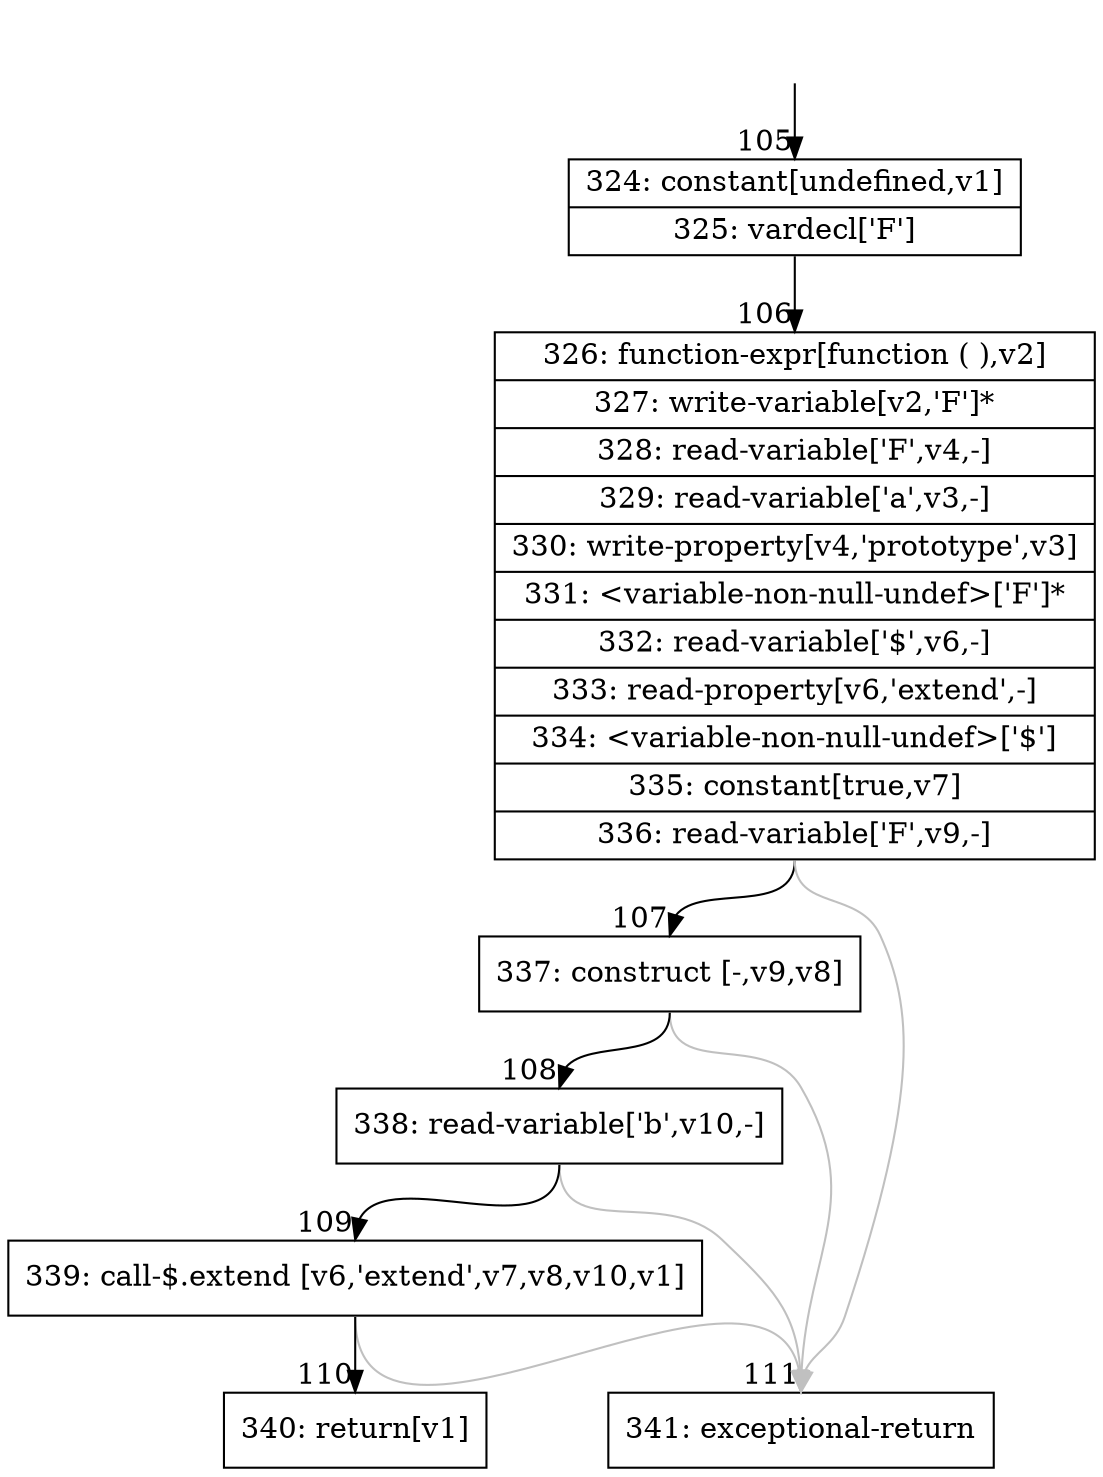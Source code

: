 digraph {
rankdir="TD"
BB_entry12[shape=none,label=""];
BB_entry12 -> BB105 [tailport=s, headport=n, headlabel="    105"]
BB105 [shape=record label="{324: constant[undefined,v1]|325: vardecl['F']}" ] 
BB105 -> BB106 [tailport=s, headport=n, headlabel="      106"]
BB106 [shape=record label="{326: function-expr[function ( ),v2]|327: write-variable[v2,'F']*|328: read-variable['F',v4,-]|329: read-variable['a',v3,-]|330: write-property[v4,'prototype',v3]|331: \<variable-non-null-undef\>['F']*|332: read-variable['$',v6,-]|333: read-property[v6,'extend',-]|334: \<variable-non-null-undef\>['$']|335: constant[true,v7]|336: read-variable['F',v9,-]}" ] 
BB106 -> BB107 [tailport=s, headport=n, headlabel="      107"]
BB106 -> BB111 [tailport=s, headport=n, color=gray, headlabel="      111"]
BB107 [shape=record label="{337: construct [-,v9,v8]}" ] 
BB107 -> BB108 [tailport=s, headport=n, headlabel="      108"]
BB107 -> BB111 [tailport=s, headport=n, color=gray]
BB108 [shape=record label="{338: read-variable['b',v10,-]}" ] 
BB108 -> BB109 [tailport=s, headport=n, headlabel="      109"]
BB108 -> BB111 [tailport=s, headport=n, color=gray]
BB109 [shape=record label="{339: call-$.extend [v6,'extend',v7,v8,v10,v1]}" ] 
BB109 -> BB110 [tailport=s, headport=n, headlabel="      110"]
BB109 -> BB111 [tailport=s, headport=n, color=gray]
BB110 [shape=record label="{340: return[v1]}" ] 
BB111 [shape=record label="{341: exceptional-return}" ] 
//#$~ 145
}
